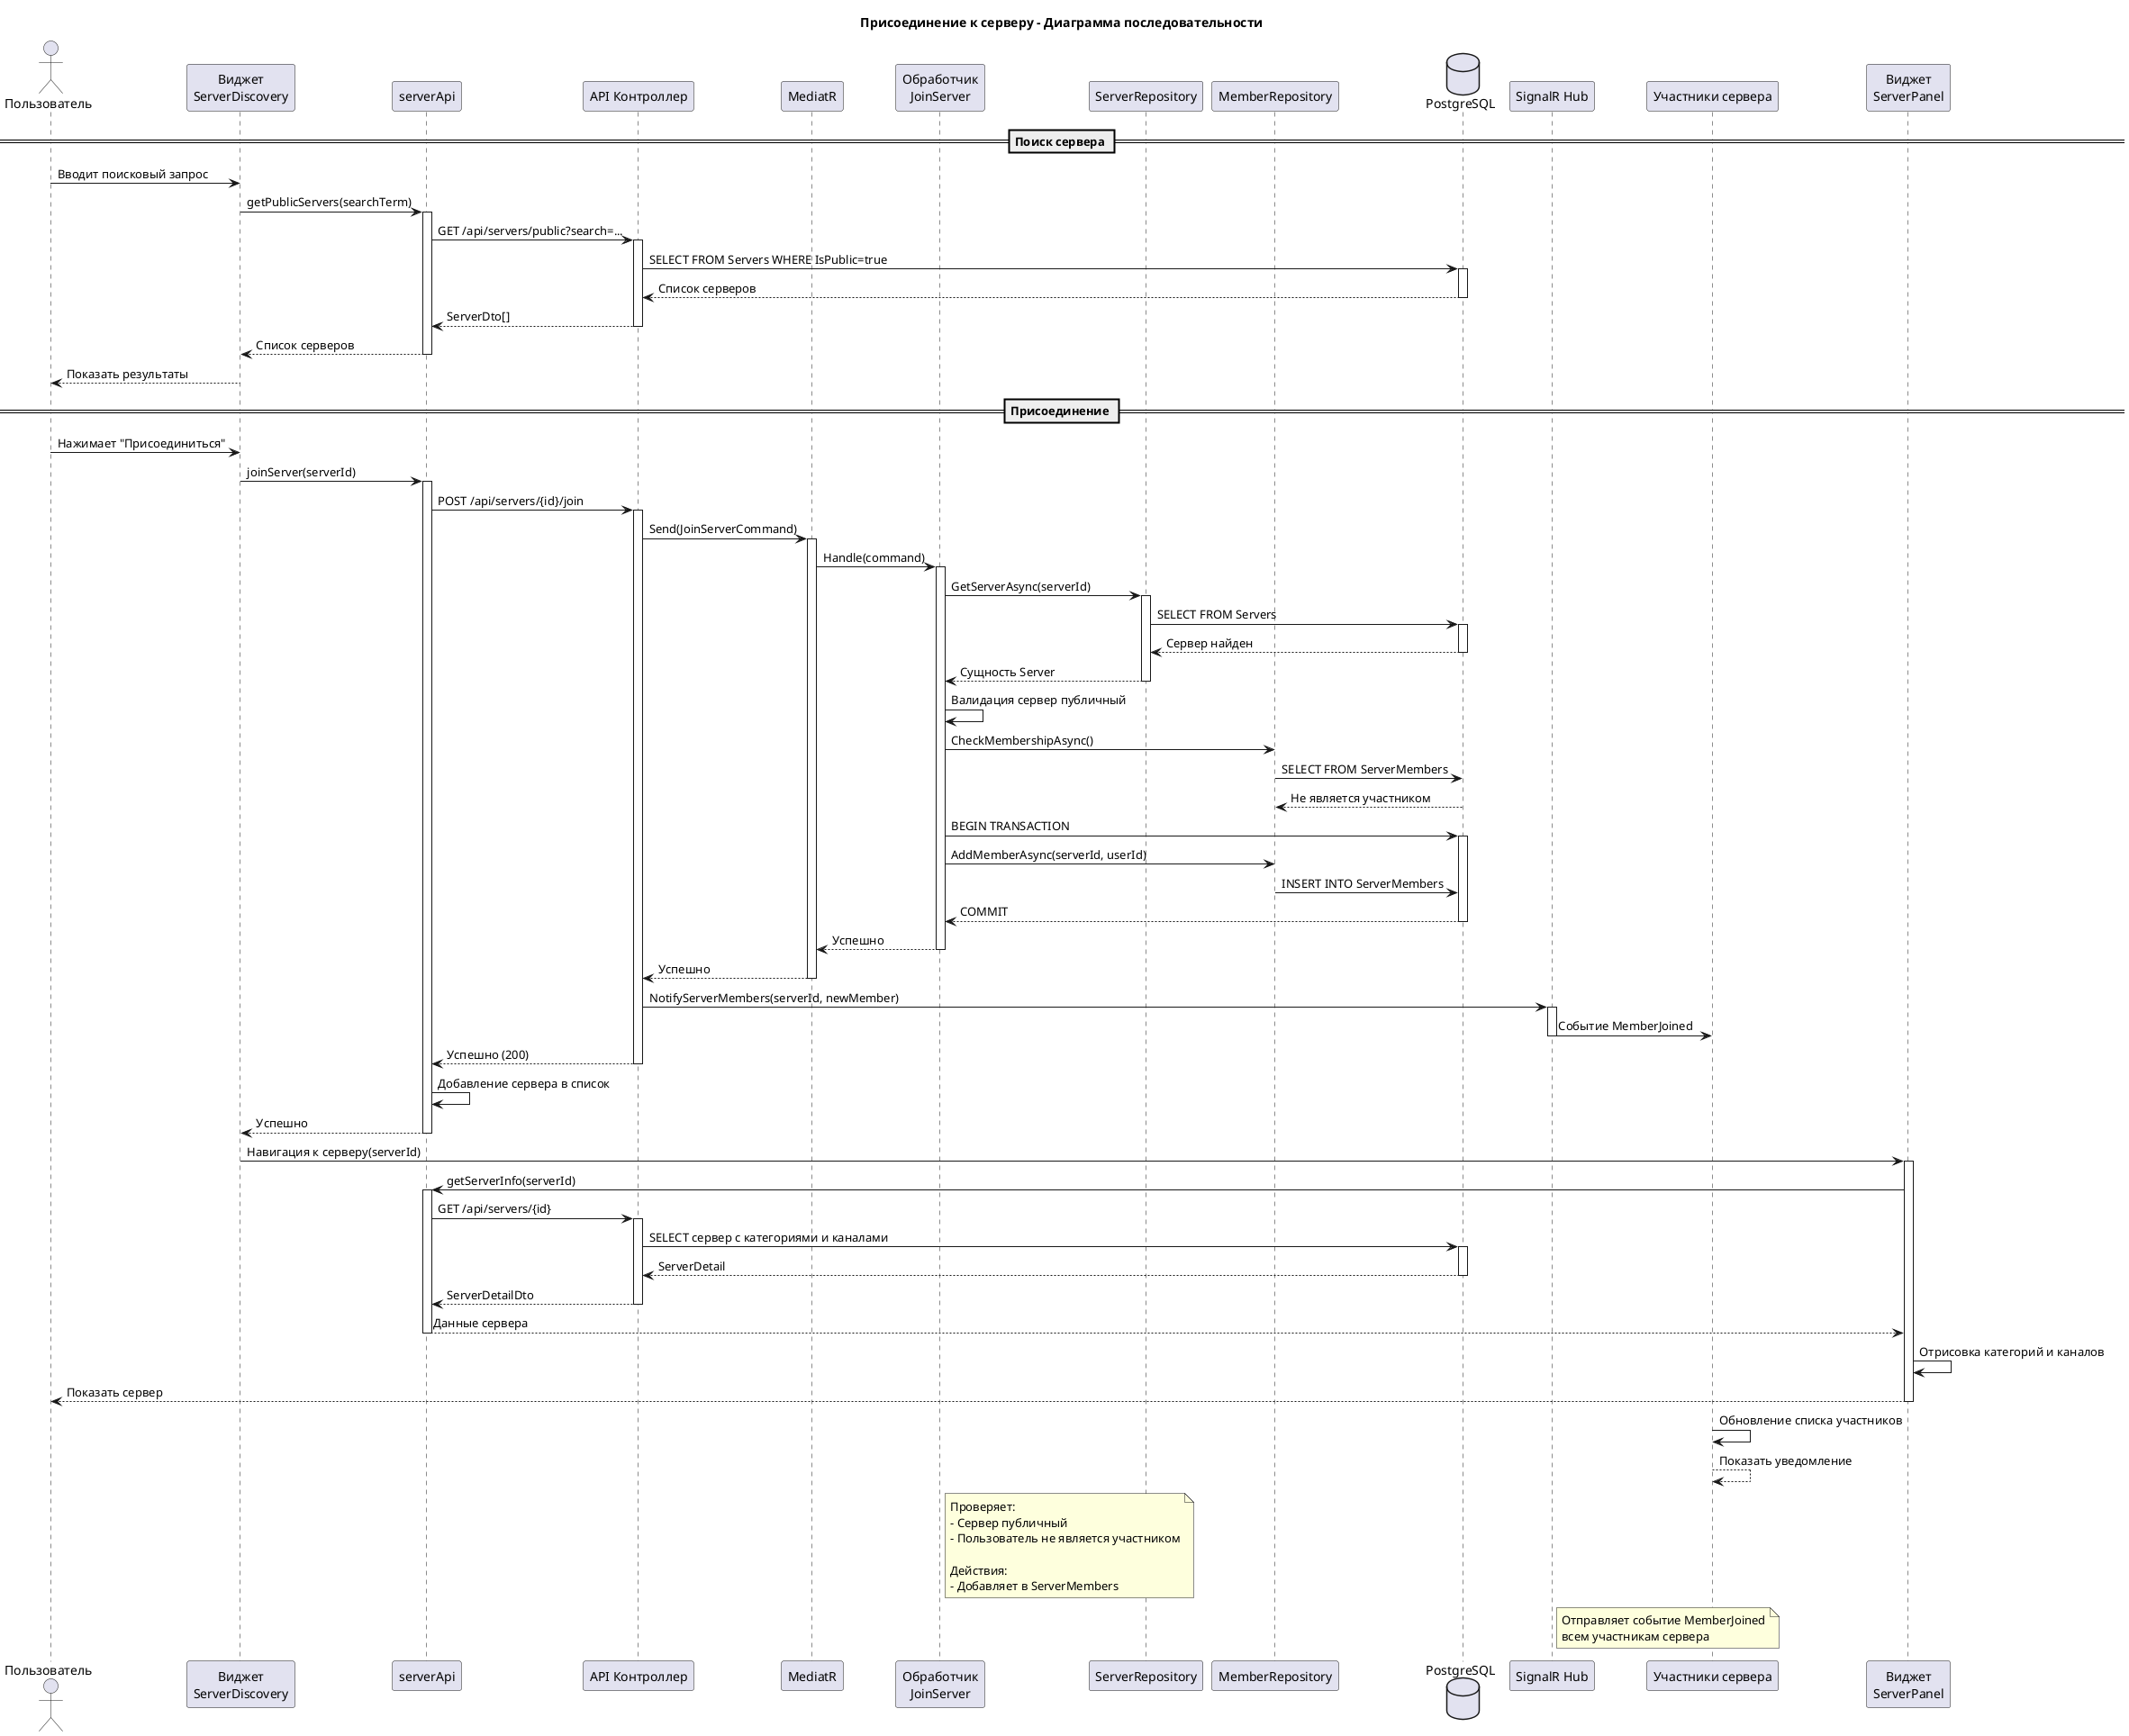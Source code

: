 @startuml
title Присоединение к серверу - Диаграмма последовательности

actor "Пользователь" as User
participant "Виджет\nServerDiscovery" as Discovery
participant "serverApi" as API
participant "API Контроллер" as Controller
participant "MediatR" as Mediator
participant "Обработчик\nJoinServer" as Handler
participant "ServerRepository" as ServerRepo
participant "MemberRepository" as MemberRepo
database "PostgreSQL" as DB
participant "SignalR Hub" as Hub
participant "Участники сервера" as Members
participant "Виджет\nServerPanel" as Panel

== Поиск сервера ==

User -> Discovery: Вводит поисковый запрос
Discovery -> API: getPublicServers(searchTerm)
activate API

API -> Controller: GET /api/servers/public?search=...
activate Controller

Controller -> DB: SELECT FROM Servers WHERE IsPublic=true
activate DB
DB --> Controller: Список серверов
deactivate DB

Controller --> API: ServerDto[]
deactivate Controller

API --> Discovery: Список серверов
deactivate API

Discovery --> User: Показать результаты

== Присоединение ==

User -> Discovery: Нажимает "Присоединиться"

Discovery -> API: joinServer(serverId)
activate API

API -> Controller: POST /api/servers/{id}/join
activate Controller

Controller -> Mediator: Send(JoinServerCommand)
activate Mediator

Mediator -> Handler: Handle(command)
activate Handler

Handler -> ServerRepo: GetServerAsync(serverId)
activate ServerRepo
ServerRepo -> DB: SELECT FROM Servers
activate DB
DB --> ServerRepo: Сервер найден
deactivate DB
ServerRepo --> Handler: Сущность Server
deactivate ServerRepo

Handler -> Handler: Валидация сервер публичный

Handler -> MemberRepo: CheckMembershipAsync()
MemberRepo -> DB: SELECT FROM ServerMembers
DB --> MemberRepo: Не является участником

Handler -> DB: BEGIN TRANSACTION
activate DB

Handler -> MemberRepo: AddMemberAsync(serverId, userId)
MemberRepo -> DB: INSERT INTO ServerMembers

DB --> Handler: COMMIT
deactivate DB

Handler --> Mediator: Успешно
deactivate Handler

Mediator --> Controller: Успешно
deactivate Mediator

Controller -> Hub: NotifyServerMembers(serverId, newMember)
activate Hub
Hub -> Members: Событие MemberJoined
deactivate Hub

Controller --> API: Успешно (200)
deactivate Controller

API -> API: Добавление сервера в список
API --> Discovery: Успешно
deactivate API

Discovery -> Panel: Навигация к серверу(serverId)
activate Panel

Panel -> API: getServerInfo(serverId)
activate API

API -> Controller: GET /api/servers/{id}
activate Controller

Controller -> DB: SELECT сервер с категориями и каналами
activate DB
DB --> Controller: ServerDetail
deactivate DB

Controller --> API: ServerDetailDto
deactivate Controller

API --> Panel: Данные сервера
deactivate API

Panel -> Panel: Отрисовка категорий и каналов
Panel --> User: Показать сервер
deactivate Panel

Members -> Members: Обновление списка участников
Members --> Members: Показать уведомление

note right of Handler
  Проверяет:
  - Сервер публичный
  - Пользователь не является участником
  
  Действия:
  - Добавляет в ServerMembers
end note

note right of Hub
  Отправляет событие MemberJoined
  всем участникам сервера
end note

@enduml

